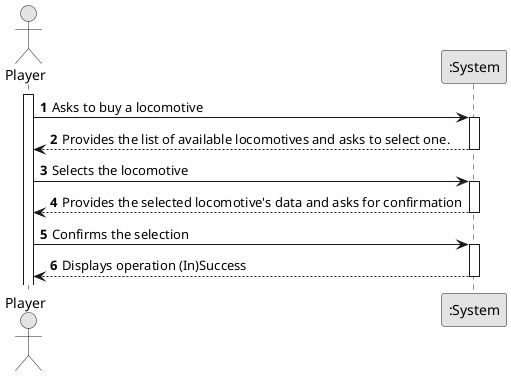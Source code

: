 @startuml
skinparam monochrome true
skinparam packageStyle rectangle
skinparam shadowing false

autonumber

actor "Player" as Player
participant ":System" as System

activate Player

    Player -> System : Asks to buy a locomotive
    activate System

    System --> Player : Provides the list of available locomotives and asks to select one.
    deactivate System

    Player -> System : Selects the locomotive
    activate System

    System --> Player : Provides the selected locomotive's data and asks for confirmation
    deactivate System

    Player -> System : Confirms the selection
    activate System

    System --> Player : Displays operation (In)Success
    deactivate System
@enduml